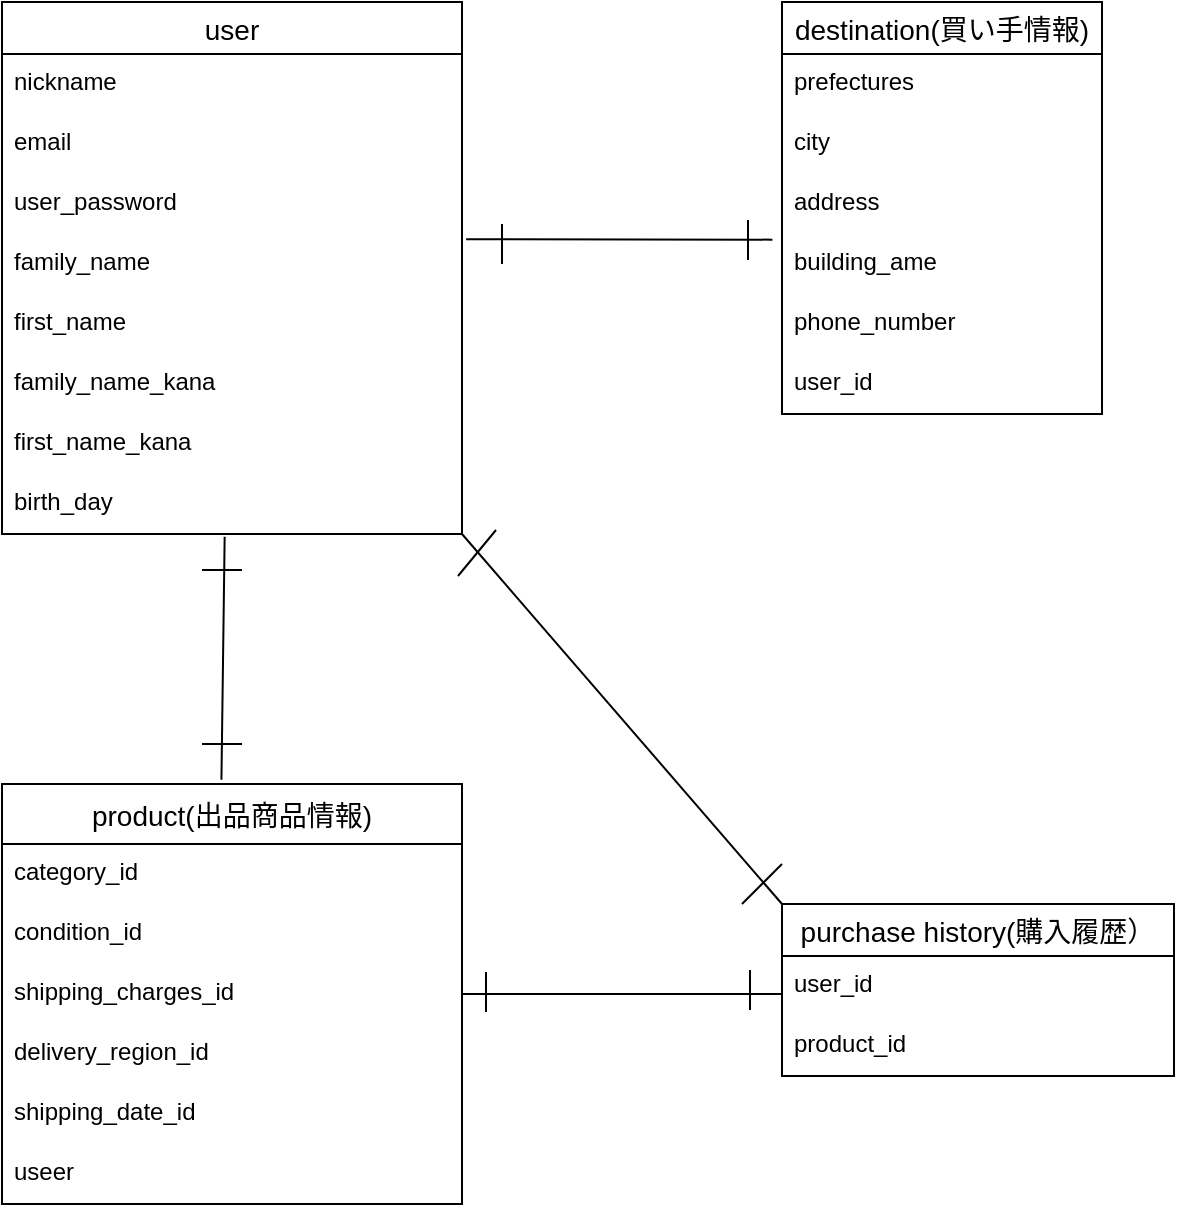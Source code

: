 <mxfile>
    <diagram id="YaMoPj0hsCsqMJkW24tm" name="ページ1">
        <mxGraphModel dx="1023" dy="710" grid="1" gridSize="10" guides="1" tooltips="1" connect="1" arrows="1" fold="1" page="1" pageScale="1" pageWidth="827" pageHeight="1169" math="0" shadow="0">
            <root>
                <mxCell id="0"/>
                <mxCell id="1" parent="0"/>
                <mxCell id="CQtw2cTZsdYRuZTjnv4h-1" value="user" style="swimlane;fontStyle=0;childLayout=stackLayout;horizontal=1;startSize=26;horizontalStack=0;resizeParent=1;resizeParentMax=0;resizeLast=0;collapsible=1;marginBottom=0;align=center;fontSize=14;" vertex="1" parent="1">
                    <mxGeometry x="10" y="9" width="230" height="266" as="geometry"/>
                </mxCell>
                <mxCell id="CQtw2cTZsdYRuZTjnv4h-2" value="nickname" style="text;strokeColor=none;fillColor=none;spacingLeft=4;spacingRight=4;overflow=hidden;rotatable=0;points=[[0,0.5],[1,0.5]];portConstraint=eastwest;fontSize=12;" vertex="1" parent="CQtw2cTZsdYRuZTjnv4h-1">
                    <mxGeometry y="26" width="230" height="30" as="geometry"/>
                </mxCell>
                <mxCell id="CQtw2cTZsdYRuZTjnv4h-3" value="email" style="text;strokeColor=none;fillColor=none;spacingLeft=4;spacingRight=4;overflow=hidden;rotatable=0;points=[[0,0.5],[1,0.5]];portConstraint=eastwest;fontSize=12;" vertex="1" parent="CQtw2cTZsdYRuZTjnv4h-1">
                    <mxGeometry y="56" width="230" height="30" as="geometry"/>
                </mxCell>
                <mxCell id="CQtw2cTZsdYRuZTjnv4h-4" value="user_password" style="text;strokeColor=none;fillColor=none;spacingLeft=4;spacingRight=4;overflow=hidden;rotatable=0;points=[[0,0.5],[1,0.5]];portConstraint=eastwest;fontSize=12;" vertex="1" parent="CQtw2cTZsdYRuZTjnv4h-1">
                    <mxGeometry y="86" width="230" height="30" as="geometry"/>
                </mxCell>
                <mxCell id="CQtw2cTZsdYRuZTjnv4h-11" value="family_name" style="text;strokeColor=none;fillColor=none;spacingLeft=4;spacingRight=4;overflow=hidden;rotatable=0;points=[[0,0.5],[1,0.5]];portConstraint=eastwest;fontSize=12;" vertex="1" parent="CQtw2cTZsdYRuZTjnv4h-1">
                    <mxGeometry y="116" width="230" height="30" as="geometry"/>
                </mxCell>
                <mxCell id="CQtw2cTZsdYRuZTjnv4h-15" value="first_name" style="text;strokeColor=none;fillColor=none;spacingLeft=4;spacingRight=4;overflow=hidden;rotatable=0;points=[[0,0.5],[1,0.5]];portConstraint=eastwest;fontSize=12;" vertex="1" parent="CQtw2cTZsdYRuZTjnv4h-1">
                    <mxGeometry y="146" width="230" height="30" as="geometry"/>
                </mxCell>
                <mxCell id="CQtw2cTZsdYRuZTjnv4h-28" value="family_name_kana" style="text;strokeColor=none;fillColor=none;spacingLeft=4;spacingRight=4;overflow=hidden;rotatable=0;points=[[0,0.5],[1,0.5]];portConstraint=eastwest;fontSize=12;" vertex="1" parent="CQtw2cTZsdYRuZTjnv4h-1">
                    <mxGeometry y="176" width="230" height="30" as="geometry"/>
                </mxCell>
                <mxCell id="CQtw2cTZsdYRuZTjnv4h-27" value="first_name_kana" style="text;strokeColor=none;fillColor=none;spacingLeft=4;spacingRight=4;overflow=hidden;rotatable=0;points=[[0,0.5],[1,0.5]];portConstraint=eastwest;fontSize=12;" vertex="1" parent="CQtw2cTZsdYRuZTjnv4h-1">
                    <mxGeometry y="206" width="230" height="30" as="geometry"/>
                </mxCell>
                <mxCell id="CQtw2cTZsdYRuZTjnv4h-19" value="birth_day" style="text;strokeColor=none;fillColor=none;spacingLeft=4;spacingRight=4;overflow=hidden;rotatable=0;points=[[0,0.5],[1,0.5]];portConstraint=eastwest;fontSize=12;" vertex="1" parent="CQtw2cTZsdYRuZTjnv4h-1">
                    <mxGeometry y="236" width="230" height="30" as="geometry"/>
                </mxCell>
                <mxCell id="CQtw2cTZsdYRuZTjnv4h-20" value="product(出品商品情報)" style="swimlane;fontStyle=0;childLayout=stackLayout;horizontal=1;startSize=30;horizontalStack=0;resizeParent=1;resizeParentMax=0;resizeLast=0;collapsible=1;marginBottom=0;align=center;fontSize=14;" vertex="1" parent="1">
                    <mxGeometry x="10" y="400" width="230" height="210" as="geometry"/>
                </mxCell>
                <mxCell id="CQtw2cTZsdYRuZTjnv4h-76" value="category_id" style="text;strokeColor=none;fillColor=none;spacingLeft=4;spacingRight=4;overflow=hidden;rotatable=0;points=[[0,0.5],[1,0.5]];portConstraint=eastwest;fontSize=12;" vertex="1" parent="CQtw2cTZsdYRuZTjnv4h-20">
                    <mxGeometry y="30" width="230" height="30" as="geometry"/>
                </mxCell>
                <mxCell id="CQtw2cTZsdYRuZTjnv4h-34" value="condition_id" style="text;strokeColor=none;fillColor=none;spacingLeft=4;spacingRight=4;overflow=hidden;rotatable=0;points=[[0,0.5],[1,0.5]];portConstraint=eastwest;fontSize=12;" vertex="1" parent="CQtw2cTZsdYRuZTjnv4h-20">
                    <mxGeometry y="60" width="230" height="30" as="geometry"/>
                </mxCell>
                <mxCell id="CQtw2cTZsdYRuZTjnv4h-32" value="shipping_charges_id" style="text;strokeColor=none;fillColor=none;spacingLeft=4;spacingRight=4;overflow=hidden;rotatable=0;points=[[0,0.5],[1,0.5]];portConstraint=eastwest;fontSize=12;" vertex="1" parent="CQtw2cTZsdYRuZTjnv4h-20">
                    <mxGeometry y="90" width="230" height="30" as="geometry"/>
                </mxCell>
                <mxCell id="CQtw2cTZsdYRuZTjnv4h-35" value="delivery_region_id" style="text;strokeColor=none;fillColor=none;spacingLeft=4;spacingRight=4;overflow=hidden;rotatable=0;points=[[0,0.5],[1,0.5]];portConstraint=eastwest;fontSize=12;" vertex="1" parent="CQtw2cTZsdYRuZTjnv4h-20">
                    <mxGeometry y="120" width="230" height="30" as="geometry"/>
                </mxCell>
                <mxCell id="CQtw2cTZsdYRuZTjnv4h-37" value="shipping_date_id" style="text;strokeColor=none;fillColor=none;spacingLeft=4;spacingRight=4;overflow=hidden;rotatable=0;points=[[0,0.5],[1,0.5]];portConstraint=eastwest;fontSize=12;" vertex="1" parent="CQtw2cTZsdYRuZTjnv4h-20">
                    <mxGeometry y="150" width="230" height="30" as="geometry"/>
                </mxCell>
                <mxCell id="CQtw2cTZsdYRuZTjnv4h-75" value="useer" style="text;strokeColor=none;fillColor=none;spacingLeft=4;spacingRight=4;overflow=hidden;rotatable=0;points=[[0,0.5],[1,0.5]];portConstraint=eastwest;fontSize=12;" vertex="1" parent="CQtw2cTZsdYRuZTjnv4h-20">
                    <mxGeometry y="180" width="230" height="30" as="geometry"/>
                </mxCell>
                <mxCell id="CQtw2cTZsdYRuZTjnv4h-48" value="destination(買い手情報)" style="swimlane;fontStyle=0;childLayout=stackLayout;horizontal=1;startSize=26;horizontalStack=0;resizeParent=1;resizeParentMax=0;resizeLast=0;collapsible=1;marginBottom=0;align=center;fontSize=14;" vertex="1" parent="1">
                    <mxGeometry x="400" y="9" width="160" height="206" as="geometry"/>
                </mxCell>
                <mxCell id="CQtw2cTZsdYRuZTjnv4h-50" value="prefectures" style="text;strokeColor=none;fillColor=none;spacingLeft=4;spacingRight=4;overflow=hidden;rotatable=0;points=[[0,0.5],[1,0.5]];portConstraint=eastwest;fontSize=12;" vertex="1" parent="CQtw2cTZsdYRuZTjnv4h-48">
                    <mxGeometry y="26" width="160" height="30" as="geometry"/>
                </mxCell>
                <mxCell id="CQtw2cTZsdYRuZTjnv4h-51" value="city" style="text;strokeColor=none;fillColor=none;spacingLeft=4;spacingRight=4;overflow=hidden;rotatable=0;points=[[0,0.5],[1,0.5]];portConstraint=eastwest;fontSize=12;" vertex="1" parent="CQtw2cTZsdYRuZTjnv4h-48">
                    <mxGeometry y="56" width="160" height="30" as="geometry"/>
                </mxCell>
                <mxCell id="CQtw2cTZsdYRuZTjnv4h-53" value="address" style="text;strokeColor=none;fillColor=none;spacingLeft=4;spacingRight=4;overflow=hidden;rotatable=0;points=[[0,0.5],[1,0.5]];portConstraint=eastwest;fontSize=12;" vertex="1" parent="CQtw2cTZsdYRuZTjnv4h-48">
                    <mxGeometry y="86" width="160" height="30" as="geometry"/>
                </mxCell>
                <mxCell id="CQtw2cTZsdYRuZTjnv4h-54" value="building_ame" style="text;strokeColor=none;fillColor=none;spacingLeft=4;spacingRight=4;overflow=hidden;rotatable=0;points=[[0,0.5],[1,0.5]];portConstraint=eastwest;fontSize=12;" vertex="1" parent="CQtw2cTZsdYRuZTjnv4h-48">
                    <mxGeometry y="116" width="160" height="30" as="geometry"/>
                </mxCell>
                <mxCell id="CQtw2cTZsdYRuZTjnv4h-56" value="phone_number" style="text;strokeColor=none;fillColor=none;spacingLeft=4;spacingRight=4;overflow=hidden;rotatable=0;points=[[0,0.5],[1,0.5]];portConstraint=eastwest;fontSize=12;" vertex="1" parent="CQtw2cTZsdYRuZTjnv4h-48">
                    <mxGeometry y="146" width="160" height="30" as="geometry"/>
                </mxCell>
                <mxCell id="CQtw2cTZsdYRuZTjnv4h-74" value="user_id" style="text;strokeColor=none;fillColor=none;spacingLeft=4;spacingRight=4;overflow=hidden;rotatable=0;points=[[0,0.5],[1,0.5]];portConstraint=eastwest;fontSize=12;" vertex="1" parent="CQtw2cTZsdYRuZTjnv4h-48">
                    <mxGeometry y="176" width="160" height="30" as="geometry"/>
                </mxCell>
                <mxCell id="CQtw2cTZsdYRuZTjnv4h-57" value="" style="endArrow=none;html=1;rounded=0;exitX=1.009;exitY=0.086;exitDx=0;exitDy=0;entryX=-0.03;entryY=1.094;entryDx=0;entryDy=0;exitPerimeter=0;entryPerimeter=0;" edge="1" parent="1" source="CQtw2cTZsdYRuZTjnv4h-11" target="CQtw2cTZsdYRuZTjnv4h-53">
                    <mxGeometry relative="1" as="geometry">
                        <mxPoint x="230" y="380" as="sourcePoint"/>
                        <mxPoint x="400" y="230" as="targetPoint"/>
                    </mxGeometry>
                </mxCell>
                <mxCell id="CQtw2cTZsdYRuZTjnv4h-68" value="" style="endArrow=none;html=1;rounded=0;exitX=0.464;exitY=-0.007;exitDx=0;exitDy=0;exitPerimeter=0;entryX=0.471;entryY=1.046;entryDx=0;entryDy=0;entryPerimeter=0;" edge="1" parent="1">
                    <mxGeometry relative="1" as="geometry">
                        <mxPoint x="119.72" y="397.9" as="sourcePoint"/>
                        <mxPoint x="121.33" y="276.38" as="targetPoint"/>
                    </mxGeometry>
                </mxCell>
                <mxCell id="CQtw2cTZsdYRuZTjnv4h-69" value="" style="line;strokeWidth=1;rotatable=0;dashed=0;labelPosition=right;align=left;verticalAlign=middle;spacingTop=0;spacingLeft=6;points=[];portConstraint=eastwest;" vertex="1" parent="1">
                    <mxGeometry x="110" y="288" width="20" height="10" as="geometry"/>
                </mxCell>
                <mxCell id="CQtw2cTZsdYRuZTjnv4h-72" value="" style="endArrow=none;html=1;rounded=0;" edge="1" parent="1">
                    <mxGeometry relative="1" as="geometry">
                        <mxPoint x="110" y="380" as="sourcePoint"/>
                        <mxPoint x="130" y="380" as="targetPoint"/>
                    </mxGeometry>
                </mxCell>
                <mxCell id="CQtw2cTZsdYRuZTjnv4h-77" value="purchase history(購入履歴）" style="swimlane;fontStyle=0;childLayout=stackLayout;horizontal=1;startSize=26;horizontalStack=0;resizeParent=1;resizeParentMax=0;resizeLast=0;collapsible=1;marginBottom=0;align=center;fontSize=14;" vertex="1" parent="1">
                    <mxGeometry x="400" y="460" width="196" height="86" as="geometry"/>
                </mxCell>
                <mxCell id="CQtw2cTZsdYRuZTjnv4h-78" value="user_id" style="text;strokeColor=none;fillColor=none;spacingLeft=4;spacingRight=4;overflow=hidden;rotatable=0;points=[[0,0.5],[1,0.5]];portConstraint=eastwest;fontSize=12;" vertex="1" parent="CQtw2cTZsdYRuZTjnv4h-77">
                    <mxGeometry y="26" width="196" height="30" as="geometry"/>
                </mxCell>
                <mxCell id="CQtw2cTZsdYRuZTjnv4h-79" value="product_id" style="text;strokeColor=none;fillColor=none;spacingLeft=4;spacingRight=4;overflow=hidden;rotatable=0;points=[[0,0.5],[1,0.5]];portConstraint=eastwest;fontSize=12;" vertex="1" parent="CQtw2cTZsdYRuZTjnv4h-77">
                    <mxGeometry y="56" width="196" height="30" as="geometry"/>
                </mxCell>
                <mxCell id="CQtw2cTZsdYRuZTjnv4h-81" value="" style="line;strokeWidth=1;rotatable=0;dashed=0;labelPosition=right;align=left;verticalAlign=middle;spacingTop=0;spacingLeft=6;points=[];portConstraint=eastwest;" vertex="1" parent="1">
                    <mxGeometry x="240" y="500" width="160" height="10" as="geometry"/>
                </mxCell>
                <mxCell id="CQtw2cTZsdYRuZTjnv4h-83" value="" style="endArrow=none;html=1;rounded=0;" edge="1" parent="1">
                    <mxGeometry relative="1" as="geometry">
                        <mxPoint x="252" y="514" as="sourcePoint"/>
                        <mxPoint x="252" y="494" as="targetPoint"/>
                    </mxGeometry>
                </mxCell>
                <mxCell id="CQtw2cTZsdYRuZTjnv4h-85" value="" style="endArrow=none;html=1;rounded=0;" edge="1" parent="1">
                    <mxGeometry relative="1" as="geometry">
                        <mxPoint x="384" y="493" as="sourcePoint"/>
                        <mxPoint x="384" y="513" as="targetPoint"/>
                    </mxGeometry>
                </mxCell>
                <mxCell id="CQtw2cTZsdYRuZTjnv4h-86" value="" style="endArrow=none;html=1;rounded=0;" edge="1" parent="1">
                    <mxGeometry relative="1" as="geometry">
                        <mxPoint x="260" y="120" as="sourcePoint"/>
                        <mxPoint x="260" y="140" as="targetPoint"/>
                    </mxGeometry>
                </mxCell>
                <mxCell id="CQtw2cTZsdYRuZTjnv4h-87" value="" style="endArrow=none;html=1;rounded=0;" edge="1" parent="1">
                    <mxGeometry relative="1" as="geometry">
                        <mxPoint x="383" y="138" as="sourcePoint"/>
                        <mxPoint x="383" y="118" as="targetPoint"/>
                    </mxGeometry>
                </mxCell>
                <mxCell id="CQtw2cTZsdYRuZTjnv4h-88" value="" style="endArrow=none;html=1;rounded=0;exitX=1;exitY=1;exitDx=0;exitDy=0;entryX=0;entryY=0;entryDx=0;entryDy=0;" edge="1" parent="1" source="CQtw2cTZsdYRuZTjnv4h-1" target="CQtw2cTZsdYRuZTjnv4h-77">
                    <mxGeometry relative="1" as="geometry">
                        <mxPoint x="260" y="410" as="sourcePoint"/>
                        <mxPoint x="420" y="410" as="targetPoint"/>
                    </mxGeometry>
                </mxCell>
                <mxCell id="CQtw2cTZsdYRuZTjnv4h-89" value="" style="endArrow=none;html=1;rounded=0;" edge="1" parent="1">
                    <mxGeometry relative="1" as="geometry">
                        <mxPoint x="238" y="296" as="sourcePoint"/>
                        <mxPoint x="257" y="273" as="targetPoint"/>
                    </mxGeometry>
                </mxCell>
                <mxCell id="CQtw2cTZsdYRuZTjnv4h-90" value="" style="endArrow=none;html=1;rounded=0;" edge="1" parent="1">
                    <mxGeometry relative="1" as="geometry">
                        <mxPoint x="380" y="460" as="sourcePoint"/>
                        <mxPoint x="400" y="440" as="targetPoint"/>
                    </mxGeometry>
                </mxCell>
            </root>
        </mxGraphModel>
    </diagram>
</mxfile>